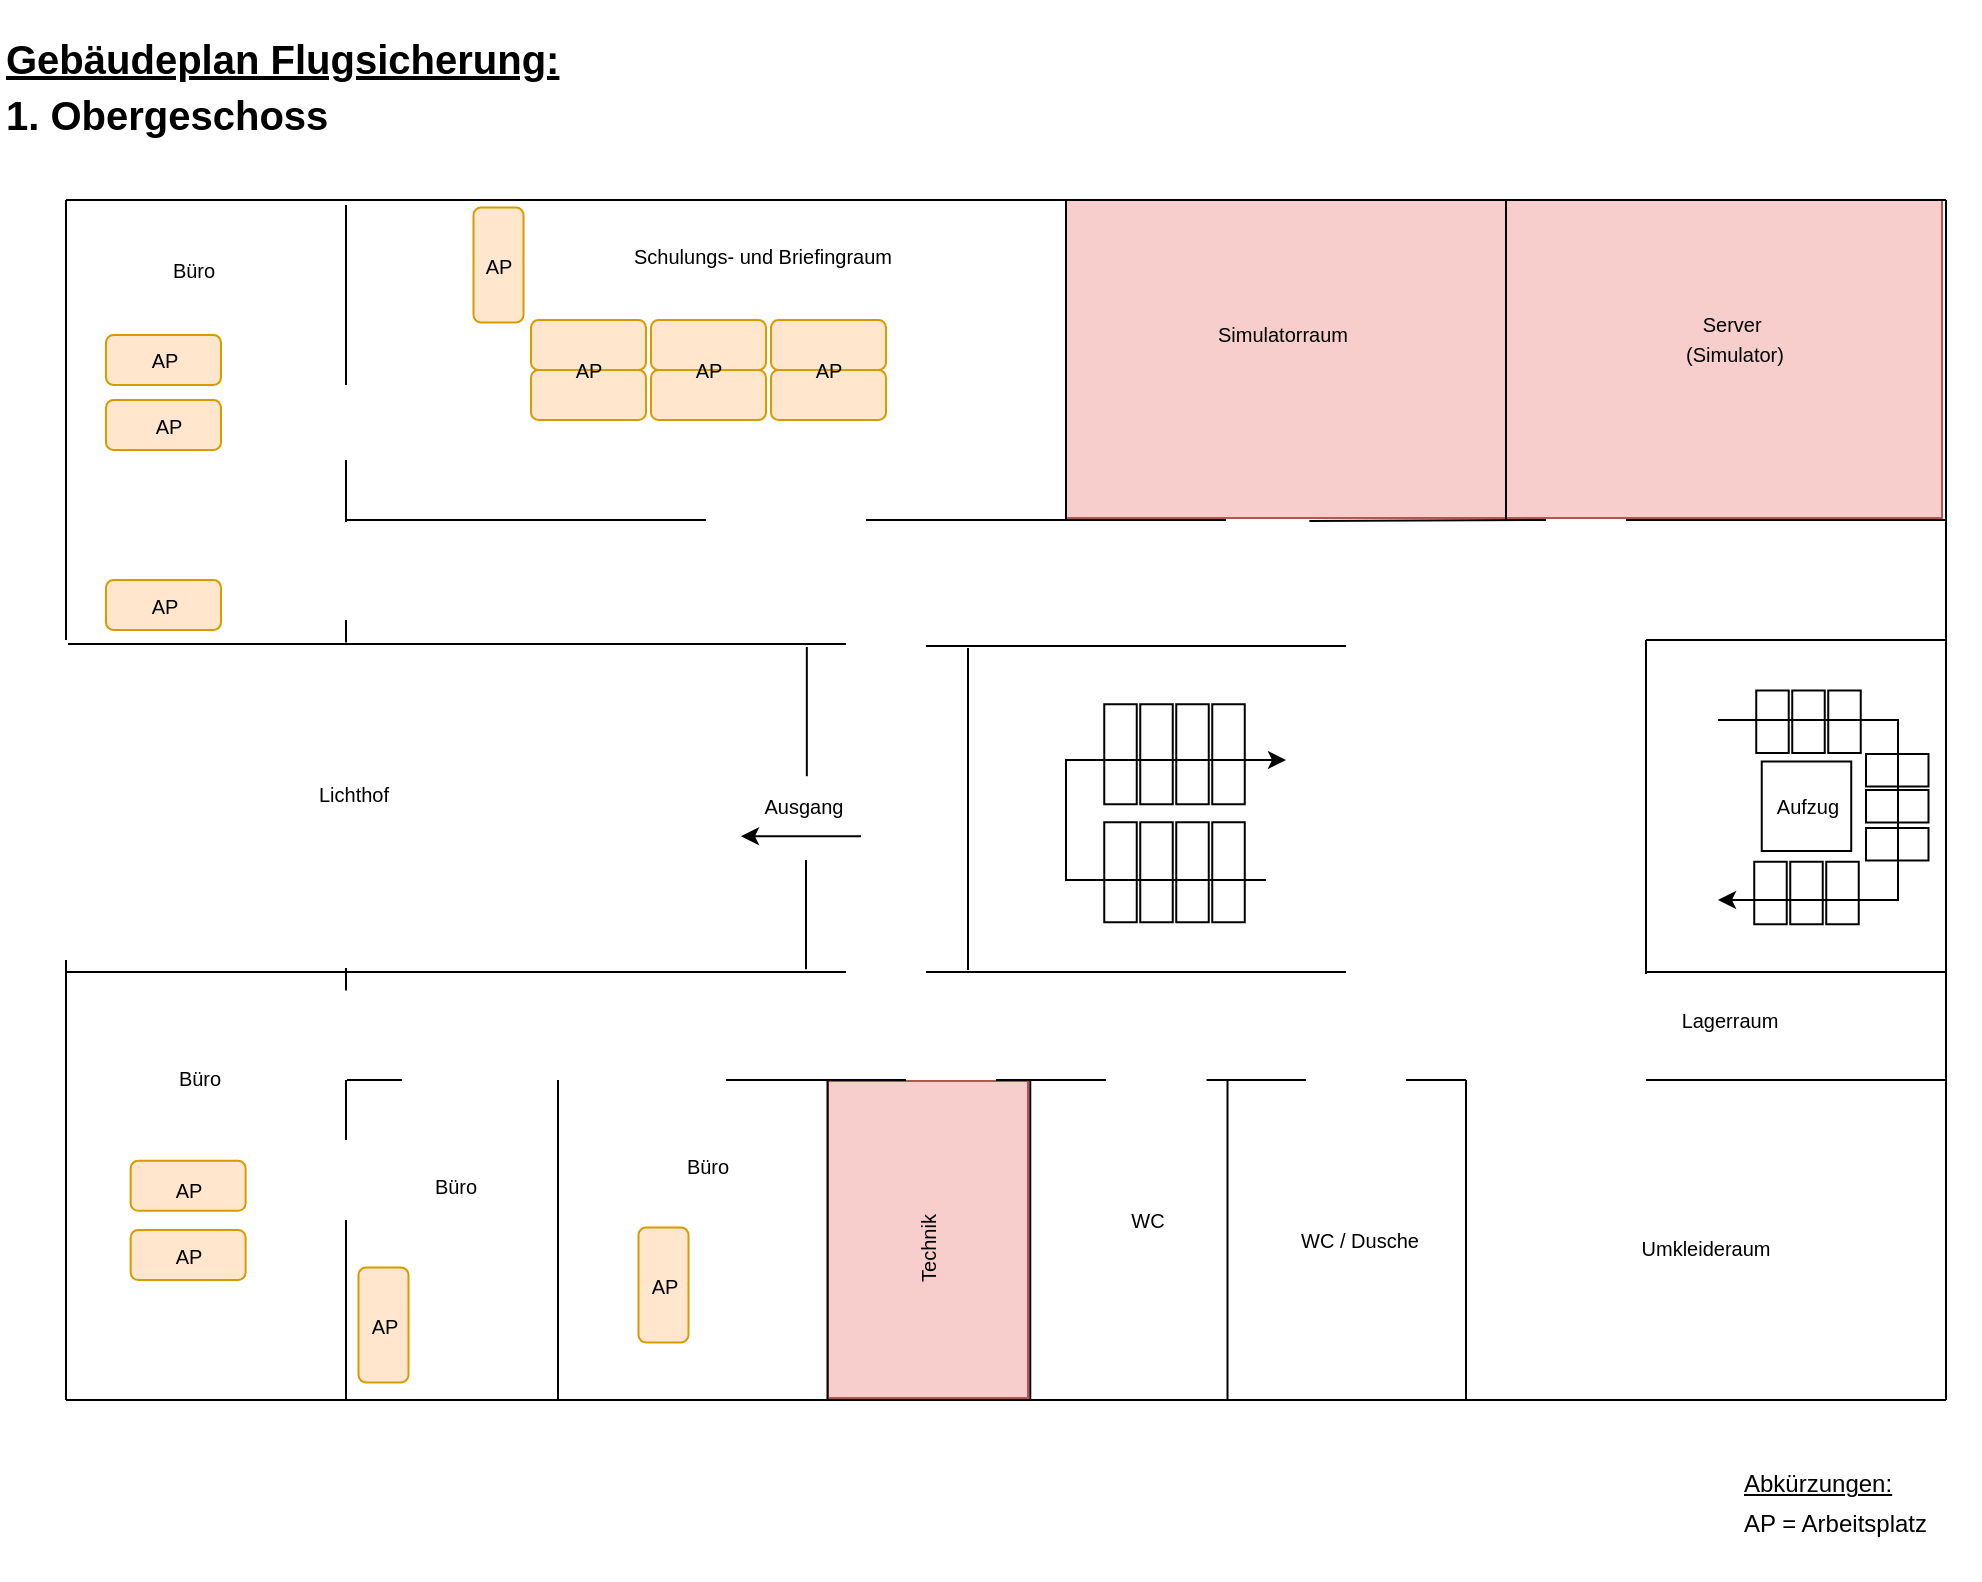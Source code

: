 <mxfile version="24.4.0" type="github">
  <diagram name="Seite-1" id="m-EhCa0xT_m6nLG5fBh4">
    <mxGraphModel dx="1393" dy="973" grid="0" gridSize="10" guides="1" tooltips="1" connect="1" arrows="1" fold="1" page="1" pageScale="1" pageWidth="1169" pageHeight="827" background="none" math="0" shadow="0">
      <root>
        <mxCell id="0" />
        <mxCell id="1" parent="0" />
        <mxCell id="M_NtczchCemp0i_9n3L9-1" value="" style="rounded=0;whiteSpace=wrap;html=1;fillColor=#f8cecc;strokeColor=#b85450;" vertex="1" parent="1">
          <mxGeometry x="501" y="560.5" width="100" height="158.5" as="geometry" />
        </mxCell>
        <mxCell id="yHXRWoZ45X54zwAD6NNp-1" value="" style="rounded=0;whiteSpace=wrap;html=1;fillColor=#f8cecc;strokeColor=#b85450;" parent="1" vertex="1">
          <mxGeometry x="620" y="120" width="438" height="159" as="geometry" />
        </mxCell>
        <mxCell id="KIMWCHP3J0_qmexjzcyg-1" value="" style="endArrow=none;html=1;rounded=0;strokeColor=#000000;" parent="1" edge="1">
          <mxGeometry width="50" height="50" relative="1" as="geometry">
            <mxPoint x="120" y="720" as="sourcePoint" />
            <mxPoint x="750" y="720" as="targetPoint" />
          </mxGeometry>
        </mxCell>
        <mxCell id="KIMWCHP3J0_qmexjzcyg-2" value="" style="endArrow=none;html=1;rounded=0;strokeColor=#000000;" parent="1" edge="1">
          <mxGeometry width="50" height="50" relative="1" as="geometry">
            <mxPoint x="120" y="120" as="sourcePoint" />
            <mxPoint x="1060" y="120" as="targetPoint" />
          </mxGeometry>
        </mxCell>
        <mxCell id="KIMWCHP3J0_qmexjzcyg-3" value="" style="endArrow=none;html=1;rounded=0;strokeColor=#000000;" parent="1" edge="1">
          <mxGeometry width="50" height="50" relative="1" as="geometry">
            <mxPoint x="750" y="720" as="sourcePoint" />
            <mxPoint x="1060" y="720" as="targetPoint" />
          </mxGeometry>
        </mxCell>
        <mxCell id="KIMWCHP3J0_qmexjzcyg-4" value="" style="endArrow=none;html=1;rounded=0;strokeColor=#000000;" parent="1" edge="1">
          <mxGeometry width="50" height="50" relative="1" as="geometry">
            <mxPoint x="120" y="120" as="sourcePoint" />
            <mxPoint x="120" y="340" as="targetPoint" />
          </mxGeometry>
        </mxCell>
        <mxCell id="KIMWCHP3J0_qmexjzcyg-5" value="" style="endArrow=none;html=1;rounded=0;strokeColor=#000000;" parent="1" edge="1">
          <mxGeometry width="50" height="50" relative="1" as="geometry">
            <mxPoint x="120" y="720" as="sourcePoint" />
            <mxPoint x="120" y="500" as="targetPoint" />
          </mxGeometry>
        </mxCell>
        <mxCell id="KIMWCHP3J0_qmexjzcyg-6" value="" style="endArrow=none;html=1;rounded=0;strokeColor=#000000;" parent="1" edge="1">
          <mxGeometry width="50" height="50" relative="1" as="geometry">
            <mxPoint x="1060" y="280" as="sourcePoint" />
            <mxPoint x="1060" y="720" as="targetPoint" />
          </mxGeometry>
        </mxCell>
        <mxCell id="KIMWCHP3J0_qmexjzcyg-7" value="" style="endArrow=none;html=1;rounded=0;strokeColor=#000000;" parent="1" edge="1">
          <mxGeometry width="50" height="50" relative="1" as="geometry">
            <mxPoint x="1060" y="280" as="sourcePoint" />
            <mxPoint x="1060" y="120" as="targetPoint" />
          </mxGeometry>
        </mxCell>
        <mxCell id="KIMWCHP3J0_qmexjzcyg-12" value="" style="rounded=0;whiteSpace=wrap;html=1;rotation=90;strokeColor=#000000;" parent="1" vertex="1">
          <mxGeometry x="676.25" y="389" width="50" height="16.25" as="geometry" />
        </mxCell>
        <mxCell id="KIMWCHP3J0_qmexjzcyg-14" value="" style="endArrow=none;html=1;rounded=0;strokeColor=#000000;" parent="1" edge="1">
          <mxGeometry width="50" height="50" relative="1" as="geometry">
            <mxPoint x="260" y="630" as="sourcePoint" />
            <mxPoint x="260" y="720" as="targetPoint" />
          </mxGeometry>
        </mxCell>
        <mxCell id="KIMWCHP3J0_qmexjzcyg-15" value="" style="endArrow=none;html=1;rounded=0;strokeColor=#000000;" parent="1" edge="1">
          <mxGeometry width="50" height="50" relative="1" as="geometry">
            <mxPoint x="260" y="560" as="sourcePoint" />
            <mxPoint x="260" y="590" as="targetPoint" />
          </mxGeometry>
        </mxCell>
        <mxCell id="KIMWCHP3J0_qmexjzcyg-16" value="" style="endArrow=none;html=1;rounded=0;strokeColor=#000000;" parent="1" edge="1">
          <mxGeometry width="50" height="50" relative="1" as="geometry">
            <mxPoint x="500.75" y="560" as="sourcePoint" />
            <mxPoint x="500.75" y="720" as="targetPoint" />
          </mxGeometry>
        </mxCell>
        <mxCell id="KIMWCHP3J0_qmexjzcyg-17" value="" style="endArrow=none;html=1;rounded=0;strokeColor=#000000;" parent="1" edge="1">
          <mxGeometry width="50" height="50" relative="1" as="geometry">
            <mxPoint x="602.13" y="560" as="sourcePoint" />
            <mxPoint x="602.13" y="720" as="targetPoint" />
          </mxGeometry>
        </mxCell>
        <mxCell id="KIMWCHP3J0_qmexjzcyg-18" value="" style="endArrow=none;html=1;rounded=0;strokeColor=#000000;" parent="1" edge="1">
          <mxGeometry width="50" height="50" relative="1" as="geometry">
            <mxPoint x="260" y="122.5" as="sourcePoint" />
            <mxPoint x="260" y="212.5" as="targetPoint" />
          </mxGeometry>
        </mxCell>
        <mxCell id="KIMWCHP3J0_qmexjzcyg-19" value="" style="endArrow=none;html=1;rounded=0;strokeColor=#000000;" parent="1" edge="1">
          <mxGeometry width="50" height="50" relative="1" as="geometry">
            <mxPoint x="260" y="250" as="sourcePoint" />
            <mxPoint x="260" y="281" as="targetPoint" />
          </mxGeometry>
        </mxCell>
        <mxCell id="KIMWCHP3J0_qmexjzcyg-20" value="" style="endArrow=none;html=1;rounded=0;strokeColor=#000000;" parent="1" edge="1">
          <mxGeometry width="50" height="50" relative="1" as="geometry">
            <mxPoint x="620" y="120" as="sourcePoint" />
            <mxPoint x="620" y="280" as="targetPoint" />
          </mxGeometry>
        </mxCell>
        <mxCell id="KIMWCHP3J0_qmexjzcyg-21" value="" style="endArrow=none;html=1;rounded=0;strokeColor=#000000;" parent="1" edge="1">
          <mxGeometry width="50" height="50" relative="1" as="geometry">
            <mxPoint x="980" y="280" as="sourcePoint" />
            <mxPoint x="900" y="280" as="targetPoint" />
          </mxGeometry>
        </mxCell>
        <mxCell id="KIMWCHP3J0_qmexjzcyg-23" value="" style="endArrow=none;html=1;rounded=0;strokeColor=#000000;" parent="1" edge="1">
          <mxGeometry width="50" height="50" relative="1" as="geometry">
            <mxPoint x="820" y="560" as="sourcePoint" />
            <mxPoint x="820" y="720" as="targetPoint" />
          </mxGeometry>
        </mxCell>
        <mxCell id="KIMWCHP3J0_qmexjzcyg-26" value="" style="endArrow=none;html=1;rounded=0;strokeColor=#000000;" parent="1" edge="1">
          <mxGeometry width="50" height="50" relative="1" as="geometry">
            <mxPoint x="120" y="506" as="sourcePoint" />
            <mxPoint x="510" y="506" as="targetPoint" />
          </mxGeometry>
        </mxCell>
        <mxCell id="KIMWCHP3J0_qmexjzcyg-27" value="" style="endArrow=none;html=1;rounded=0;strokeColor=#000000;" parent="1" edge="1">
          <mxGeometry width="50" height="50" relative="1" as="geometry">
            <mxPoint x="490" y="504.62" as="sourcePoint" />
            <mxPoint x="490" y="450" as="targetPoint" />
          </mxGeometry>
        </mxCell>
        <mxCell id="KIMWCHP3J0_qmexjzcyg-28" value="" style="endArrow=none;html=1;rounded=0;strokeColor=#000000;" parent="1" edge="1">
          <mxGeometry width="50" height="50" relative="1" as="geometry">
            <mxPoint x="550" y="343" as="sourcePoint" />
            <mxPoint x="760" y="343" as="targetPoint" />
          </mxGeometry>
        </mxCell>
        <mxCell id="KIMWCHP3J0_qmexjzcyg-29" value="" style="endArrow=none;html=1;rounded=0;strokeColor=#000000;" parent="1" edge="1">
          <mxGeometry width="50" height="50" relative="1" as="geometry">
            <mxPoint x="260" y="280" as="sourcePoint" />
            <mxPoint x="440" y="280" as="targetPoint" />
          </mxGeometry>
        </mxCell>
        <mxCell id="KIMWCHP3J0_qmexjzcyg-30" value="" style="endArrow=none;html=1;rounded=0;strokeColor=#000000;" parent="1" edge="1">
          <mxGeometry width="50" height="50" relative="1" as="geometry">
            <mxPoint x="520" y="280" as="sourcePoint" />
            <mxPoint x="700" y="280" as="targetPoint" />
          </mxGeometry>
        </mxCell>
        <mxCell id="KIMWCHP3J0_qmexjzcyg-31" value="" style="endArrow=none;html=1;rounded=0;strokeColor=#000000;" parent="1" edge="1">
          <mxGeometry width="50" height="50" relative="1" as="geometry">
            <mxPoint x="260" y="341.25" as="sourcePoint" />
            <mxPoint x="260" y="330" as="targetPoint" />
          </mxGeometry>
        </mxCell>
        <mxCell id="KIMWCHP3J0_qmexjzcyg-39" value="" style="endArrow=none;html=1;rounded=0;strokeColor=#000000;" parent="1" edge="1">
          <mxGeometry width="50" height="50" relative="1" as="geometry">
            <mxPoint x="550" y="506" as="sourcePoint" />
            <mxPoint x="760" y="506" as="targetPoint" />
          </mxGeometry>
        </mxCell>
        <mxCell id="KIMWCHP3J0_qmexjzcyg-40" value="" style="endArrow=none;html=1;rounded=0;strokeColor=#000000;" parent="1" edge="1">
          <mxGeometry width="50" height="50" relative="1" as="geometry">
            <mxPoint x="571" y="505" as="sourcePoint" />
            <mxPoint x="571" y="344" as="targetPoint" />
          </mxGeometry>
        </mxCell>
        <mxCell id="KIMWCHP3J0_qmexjzcyg-41" value="" style="endArrow=none;html=1;rounded=0;strokeColor=#000000;" parent="1" edge="1">
          <mxGeometry width="50" height="50" relative="1" as="geometry">
            <mxPoint x="260.5" y="560" as="sourcePoint" />
            <mxPoint x="288" y="560" as="targetPoint" />
          </mxGeometry>
        </mxCell>
        <mxCell id="KIMWCHP3J0_qmexjzcyg-42" value="" style="endArrow=none;html=1;rounded=0;strokeColor=#000000;" parent="1" edge="1">
          <mxGeometry width="50" height="50" relative="1" as="geometry">
            <mxPoint x="450" y="560" as="sourcePoint" />
            <mxPoint x="521" y="560" as="targetPoint" />
          </mxGeometry>
        </mxCell>
        <mxCell id="KIMWCHP3J0_qmexjzcyg-45" value="" style="endArrow=none;html=1;rounded=0;strokeColor=#000000;" parent="1" edge="1">
          <mxGeometry width="50" height="50" relative="1" as="geometry">
            <mxPoint x="540" y="560" as="sourcePoint" />
            <mxPoint x="520" y="560" as="targetPoint" />
          </mxGeometry>
        </mxCell>
        <mxCell id="KIMWCHP3J0_qmexjzcyg-46" value="" style="endArrow=none;html=1;rounded=0;strokeColor=#000000;" parent="1" edge="1">
          <mxGeometry width="50" height="50" relative="1" as="geometry">
            <mxPoint x="640" y="560" as="sourcePoint" />
            <mxPoint x="600" y="560" as="targetPoint" />
          </mxGeometry>
        </mxCell>
        <mxCell id="KIMWCHP3J0_qmexjzcyg-47" value="" style="endArrow=none;html=1;rounded=0;strokeColor=#000000;" parent="1" edge="1">
          <mxGeometry width="50" height="50" relative="1" as="geometry">
            <mxPoint x="730" y="560" as="sourcePoint" />
            <mxPoint x="690.25" y="560" as="targetPoint" />
            <Array as="points">
              <mxPoint x="740" y="560" />
            </Array>
          </mxGeometry>
        </mxCell>
        <mxCell id="KIMWCHP3J0_qmexjzcyg-48" value="" style="endArrow=none;html=1;rounded=0;strokeColor=#000000;" parent="1" edge="1">
          <mxGeometry width="50" height="50" relative="1" as="geometry">
            <mxPoint x="605" y="560" as="sourcePoint" />
            <mxPoint x="585" y="560" as="targetPoint" />
          </mxGeometry>
        </mxCell>
        <mxCell id="KIMWCHP3J0_qmexjzcyg-49" value="" style="rounded=0;whiteSpace=wrap;html=1;rotation=90;strokeColor=#000000;" parent="1" vertex="1">
          <mxGeometry x="676.25" y="448" width="50" height="16.25" as="geometry" />
        </mxCell>
        <mxCell id="KIMWCHP3J0_qmexjzcyg-51" value="" style="rounded=0;whiteSpace=wrap;html=1;rotation=90;strokeColor=#000000;" parent="1" vertex="1">
          <mxGeometry x="658.25" y="389" width="50" height="16.25" as="geometry" />
        </mxCell>
        <mxCell id="KIMWCHP3J0_qmexjzcyg-52" value="" style="rounded=0;whiteSpace=wrap;html=1;rotation=90;strokeColor=#000000;" parent="1" vertex="1">
          <mxGeometry x="658.25" y="448" width="50" height="16.25" as="geometry" />
        </mxCell>
        <mxCell id="KIMWCHP3J0_qmexjzcyg-53" value="" style="rounded=0;whiteSpace=wrap;html=1;rotation=90;strokeColor=#000000;" parent="1" vertex="1">
          <mxGeometry x="640.25" y="389" width="50" height="16.25" as="geometry" />
        </mxCell>
        <mxCell id="KIMWCHP3J0_qmexjzcyg-54" value="" style="rounded=0;whiteSpace=wrap;html=1;rotation=90;strokeColor=#000000;" parent="1" vertex="1">
          <mxGeometry x="640.25" y="448" width="50" height="16.25" as="geometry" />
        </mxCell>
        <mxCell id="KIMWCHP3J0_qmexjzcyg-55" value="" style="rounded=0;whiteSpace=wrap;html=1;rotation=90;strokeColor=#000000;" parent="1" vertex="1">
          <mxGeometry x="622.25" y="448" width="50" height="16.25" as="geometry" />
        </mxCell>
        <mxCell id="KIMWCHP3J0_qmexjzcyg-56" value="" style="rounded=0;whiteSpace=wrap;html=1;rotation=90;strokeColor=#000000;" parent="1" vertex="1">
          <mxGeometry x="622.25" y="389" width="50" height="16.25" as="geometry" />
        </mxCell>
        <mxCell id="KIMWCHP3J0_qmexjzcyg-57" value="" style="endArrow=classic;html=1;rounded=0;" parent="1" edge="1">
          <mxGeometry width="50" height="50" relative="1" as="geometry">
            <mxPoint x="720" y="460" as="sourcePoint" />
            <mxPoint x="730" y="400" as="targetPoint" />
            <Array as="points">
              <mxPoint x="620" y="460" />
              <mxPoint x="620" y="400" />
            </Array>
          </mxGeometry>
        </mxCell>
        <mxCell id="KIMWCHP3J0_qmexjzcyg-58" value="" style="endArrow=none;html=1;rounded=0;strokeColor=#000000;" parent="1" edge="1">
          <mxGeometry width="50" height="50" relative="1" as="geometry">
            <mxPoint x="820" y="560" as="sourcePoint" />
            <mxPoint x="790" y="560" as="targetPoint" />
          </mxGeometry>
        </mxCell>
        <mxCell id="KIMWCHP3J0_qmexjzcyg-59" value="" style="endArrow=none;html=1;rounded=0;strokeColor=#000000;" parent="1" edge="1">
          <mxGeometry width="50" height="50" relative="1" as="geometry">
            <mxPoint x="1060" y="560" as="sourcePoint" />
            <mxPoint x="910" y="560" as="targetPoint" />
          </mxGeometry>
        </mxCell>
        <mxCell id="KIMWCHP3J0_qmexjzcyg-60" value="" style="endArrow=none;html=1;rounded=0;strokeColor=#000000;" parent="1" edge="1">
          <mxGeometry width="50" height="50" relative="1" as="geometry">
            <mxPoint x="910" y="506" as="sourcePoint" />
            <mxPoint x="1060" y="506" as="targetPoint" />
          </mxGeometry>
        </mxCell>
        <mxCell id="KIMWCHP3J0_qmexjzcyg-70" value="" style="rounded=0;whiteSpace=wrap;html=1;rotation=90;strokeColor=#000000;" parent="1" vertex="1">
          <mxGeometry x="956.62" y="458.38" width="31.25" height="16.25" as="geometry" />
        </mxCell>
        <mxCell id="KIMWCHP3J0_qmexjzcyg-71" value="" style="rounded=0;whiteSpace=wrap;html=1;rotation=90;strokeColor=#000000;" parent="1" vertex="1">
          <mxGeometry x="992.62" y="458.38" width="31.25" height="16.25" as="geometry" />
        </mxCell>
        <mxCell id="KIMWCHP3J0_qmexjzcyg-72" value="" style="rounded=0;whiteSpace=wrap;html=1;rotation=90;strokeColor=#000000;" parent="1" vertex="1">
          <mxGeometry x="957.62" y="372.75" width="31.25" height="16.25" as="geometry" />
        </mxCell>
        <mxCell id="KIMWCHP3J0_qmexjzcyg-73" value="" style="rounded=0;whiteSpace=wrap;html=1;rotation=90;strokeColor=#000000;" parent="1" vertex="1">
          <mxGeometry x="975.62" y="372.75" width="31.25" height="16.25" as="geometry" />
        </mxCell>
        <mxCell id="KIMWCHP3J0_qmexjzcyg-74" value="" style="rounded=0;whiteSpace=wrap;html=1;rotation=90;strokeColor=#000000;" parent="1" vertex="1">
          <mxGeometry x="993.62" y="372.75" width="31.25" height="16.25" as="geometry" />
        </mxCell>
        <mxCell id="KIMWCHP3J0_qmexjzcyg-75" value="" style="rounded=0;whiteSpace=wrap;html=1;rotation=-180;strokeColor=#000000;" parent="1" vertex="1">
          <mxGeometry x="1020" y="397" width="31.25" height="16.25" as="geometry" />
        </mxCell>
        <mxCell id="KIMWCHP3J0_qmexjzcyg-76" value="" style="rounded=0;whiteSpace=wrap;html=1;rotation=-180;strokeColor=#000000;" parent="1" vertex="1">
          <mxGeometry x="1020" y="415" width="31.25" height="16.25" as="geometry" />
        </mxCell>
        <mxCell id="KIMWCHP3J0_qmexjzcyg-77" value="" style="rounded=0;whiteSpace=wrap;html=1;rotation=-180;strokeColor=#000000;" parent="1" vertex="1">
          <mxGeometry x="1020" y="434" width="31.25" height="16.25" as="geometry" />
        </mxCell>
        <mxCell id="KIMWCHP3J0_qmexjzcyg-78" value="" style="whiteSpace=wrap;html=1;aspect=fixed;strokeColor=#000000;" parent="1" vertex="1">
          <mxGeometry x="967.87" y="400.75" width="44.75" height="44.75" as="geometry" />
        </mxCell>
        <mxCell id="KIMWCHP3J0_qmexjzcyg-62" value="" style="rounded=0;whiteSpace=wrap;html=1;rotation=90;strokeColor=#000000;" parent="1" vertex="1">
          <mxGeometry x="974.62" y="458.38" width="31.25" height="16.25" as="geometry" />
        </mxCell>
        <mxCell id="KIMWCHP3J0_qmexjzcyg-69" value="" style="endArrow=classic;html=1;rounded=0;" parent="1" edge="1">
          <mxGeometry width="50" height="50" relative="1" as="geometry">
            <mxPoint x="946" y="380" as="sourcePoint" />
            <mxPoint x="946" y="470" as="targetPoint" />
            <Array as="points">
              <mxPoint x="1036" y="380" />
              <mxPoint x="1036" y="420" />
              <mxPoint x="1036" y="470" />
            </Array>
          </mxGeometry>
        </mxCell>
        <mxCell id="KIMWCHP3J0_qmexjzcyg-79" value="" style="endArrow=none;html=1;rounded=0;strokeColor=#000000;" parent="1" edge="1">
          <mxGeometry width="50" height="50" relative="1" as="geometry">
            <mxPoint x="980" y="280" as="sourcePoint" />
            <mxPoint x="1060" y="280" as="targetPoint" />
          </mxGeometry>
        </mxCell>
        <mxCell id="KIMWCHP3J0_qmexjzcyg-80" value="" style="endArrow=none;html=1;rounded=0;strokeColor=#000000;" parent="1" edge="1">
          <mxGeometry width="50" height="50" relative="1" as="geometry">
            <mxPoint x="910" y="340" as="sourcePoint" />
            <mxPoint x="910" y="507" as="targetPoint" />
          </mxGeometry>
        </mxCell>
        <mxCell id="KIMWCHP3J0_qmexjzcyg-82" value="" style="endArrow=none;html=1;rounded=0;strokeColor=#000000;" parent="1" edge="1">
          <mxGeometry width="50" height="50" relative="1" as="geometry">
            <mxPoint x="910" y="340" as="sourcePoint" />
            <mxPoint x="1060" y="340" as="targetPoint" />
          </mxGeometry>
        </mxCell>
        <mxCell id="KIMWCHP3J0_qmexjzcyg-88" value="" style="endArrow=none;html=1;rounded=0;strokeColor=#000000;" parent="1" source="KIMWCHP3J0_qmexjzcyg-78" edge="1">
          <mxGeometry width="50" height="50" relative="1" as="geometry">
            <mxPoint x="1000" y="410" as="sourcePoint" />
            <mxPoint x="1012.62" y="400.75" as="targetPoint" />
          </mxGeometry>
        </mxCell>
        <mxCell id="KIMWCHP3J0_qmexjzcyg-89" value="&lt;font style=&quot;font-size: 10px;&quot;&gt;Aufzug&lt;/font&gt;" style="text;html=1;align=center;verticalAlign=middle;whiteSpace=wrap;rounded=0;" parent="1" vertex="1">
          <mxGeometry x="961.24" y="408.12" width="60" height="30" as="geometry" />
        </mxCell>
        <mxCell id="KIMWCHP3J0_qmexjzcyg-92" value="" style="rounded=1;whiteSpace=wrap;html=1;rotation=0;fillColor=#ffe6cc;strokeColor=#d79b00;" parent="1" vertex="1">
          <mxGeometry x="152.32" y="600.43" width="57.5" height="25" as="geometry" />
        </mxCell>
        <mxCell id="KIMWCHP3J0_qmexjzcyg-93" value="" style="rounded=1;whiteSpace=wrap;html=1;rotation=-90;fillColor=#ffe6cc;strokeColor=#d79b00;" parent="1" vertex="1">
          <mxGeometry x="250" y="670" width="57.5" height="25" as="geometry" />
        </mxCell>
        <mxCell id="KIMWCHP3J0_qmexjzcyg-95" value="" style="rounded=1;whiteSpace=wrap;html=1;rotation=-90;fillColor=#ffe6cc;strokeColor=#d79b00;" parent="1" vertex="1">
          <mxGeometry x="390" y="650" width="57.5" height="25" as="geometry" />
        </mxCell>
        <mxCell id="KIMWCHP3J0_qmexjzcyg-98" value="" style="rounded=1;whiteSpace=wrap;html=1;rotation=0;fillColor=#ffe6cc;strokeColor=#d79b00;" parent="1" vertex="1">
          <mxGeometry x="352.5" y="180" width="57.5" height="25" as="geometry" />
        </mxCell>
        <mxCell id="KIMWCHP3J0_qmexjzcyg-99" value="" style="rounded=1;whiteSpace=wrap;html=1;rotation=0;fillColor=#ffe6cc;strokeColor=#d79b00;" parent="1" vertex="1">
          <mxGeometry x="140" y="310" width="57.5" height="25" as="geometry" />
        </mxCell>
        <mxCell id="KIMWCHP3J0_qmexjzcyg-100" value="&lt;font style=&quot;font-size: 10px;&quot;&gt;Umkleideraum&lt;/font&gt;" style="text;html=1;align=center;verticalAlign=middle;whiteSpace=wrap;rounded=0;" parent="1" vertex="1">
          <mxGeometry x="891.8" y="618" width="96.07" height="52" as="geometry" />
        </mxCell>
        <mxCell id="KIMWCHP3J0_qmexjzcyg-102" value="&lt;font size=&quot;1&quot;&gt;Technik&lt;/font&gt;" style="text;html=1;align=center;verticalAlign=middle;whiteSpace=wrap;rounded=0;rotation=-90;" parent="1" vertex="1">
          <mxGeometry x="489.25" y="596" width="123.5" height="96" as="geometry" />
        </mxCell>
        <mxCell id="KIMWCHP3J0_qmexjzcyg-103" value="&lt;font size=&quot;1&quot;&gt;WC / Dusche&lt;/font&gt;" style="text;html=1;align=center;verticalAlign=middle;whiteSpace=wrap;rounded=0;" parent="1" vertex="1">
          <mxGeometry x="726.25" y="620" width="82.13" height="40" as="geometry" />
        </mxCell>
        <mxCell id="KIMWCHP3J0_qmexjzcyg-106" value="&lt;font size=&quot;1&quot;&gt;Simulatorraum&lt;/font&gt;" style="text;html=1;align=center;verticalAlign=middle;whiteSpace=wrap;rounded=0;" parent="1" vertex="1">
          <mxGeometry x="682" y="162" width="92.75" height="50.5" as="geometry" />
        </mxCell>
        <mxCell id="KIMWCHP3J0_qmexjzcyg-110" value="&lt;font size=&quot;1&quot;&gt;Büro&lt;/font&gt;" style="text;html=1;align=center;verticalAlign=middle;whiteSpace=wrap;rounded=0;" parent="1" vertex="1">
          <mxGeometry x="274" y="592.93" width="82.13" height="40" as="geometry" />
        </mxCell>
        <mxCell id="KIMWCHP3J0_qmexjzcyg-122" value="&lt;font style=&quot;font-size: 10px;&quot;&gt;AP&lt;/font&gt;" style="text;html=1;align=center;verticalAlign=middle;whiteSpace=wrap;rounded=0;" parent="1" vertex="1">
          <mxGeometry x="247.5" y="662.5" width="62.5" height="40" as="geometry" />
        </mxCell>
        <mxCell id="O3IytstbGXjEz7u2lYzV-2" value="&lt;font style=&quot;font-size: 10px;&quot;&gt;Lagerraum&lt;/font&gt;" style="text;html=1;align=center;verticalAlign=middle;whiteSpace=wrap;rounded=0;" parent="1" vertex="1">
          <mxGeometry x="911.49" y="510" width="82.13" height="40" as="geometry" />
        </mxCell>
        <mxCell id="O3IytstbGXjEz7u2lYzV-3" value="" style="endArrow=none;html=1;rounded=0;strokeColor=#000000;" parent="1" edge="1">
          <mxGeometry width="50" height="50" relative="1" as="geometry">
            <mxPoint x="700.75" y="560" as="sourcePoint" />
            <mxPoint x="700.75" y="720" as="targetPoint" />
          </mxGeometry>
        </mxCell>
        <mxCell id="O3IytstbGXjEz7u2lYzV-4" value="&lt;font size=&quot;1&quot;&gt;WC&lt;/font&gt;" style="text;html=1;align=center;verticalAlign=middle;whiteSpace=wrap;rounded=0;" parent="1" vertex="1">
          <mxGeometry x="620" y="610" width="82.13" height="40" as="geometry" />
        </mxCell>
        <mxCell id="O3IytstbGXjEz7u2lYzV-5" value="" style="endArrow=none;html=1;rounded=0;strokeColor=#000000;" parent="1" edge="1">
          <mxGeometry width="50" height="50" relative="1" as="geometry">
            <mxPoint x="121" y="342" as="sourcePoint" />
            <mxPoint x="510" y="342" as="targetPoint" />
          </mxGeometry>
        </mxCell>
        <mxCell id="O3IytstbGXjEz7u2lYzV-7" value="" style="rounded=1;whiteSpace=wrap;html=1;rotation=0;fillColor=#ffe6cc;strokeColor=#d79b00;" parent="1" vertex="1">
          <mxGeometry x="140" y="220" width="57.5" height="25" as="geometry" />
        </mxCell>
        <mxCell id="O3IytstbGXjEz7u2lYzV-8" value="" style="rounded=1;whiteSpace=wrap;html=1;rotation=0;fillColor=#ffe6cc;strokeColor=#d79b00;" parent="1" vertex="1">
          <mxGeometry x="140" y="187.5" width="57.5" height="25" as="geometry" />
        </mxCell>
        <mxCell id="xPXoXiLltfBJ4mXjuAgU-1" value="" style="rounded=1;whiteSpace=wrap;html=1;rotation=0;fillColor=#ffe6cc;strokeColor=#d79b00;" parent="1" vertex="1">
          <mxGeometry x="412.5" y="180" width="57.5" height="25" as="geometry" />
        </mxCell>
        <mxCell id="xPXoXiLltfBJ4mXjuAgU-2" value="" style="rounded=1;whiteSpace=wrap;html=1;rotation=0;fillColor=#ffe6cc;strokeColor=#d79b00;" parent="1" vertex="1">
          <mxGeometry x="472.5" y="180" width="57.5" height="25" as="geometry" />
        </mxCell>
        <mxCell id="xPXoXiLltfBJ4mXjuAgU-3" value="" style="rounded=1;whiteSpace=wrap;html=1;rotation=0;fillColor=#ffe6cc;strokeColor=#d79b00;" parent="1" vertex="1">
          <mxGeometry x="352.5" y="205" width="57.5" height="25" as="geometry" />
        </mxCell>
        <mxCell id="xPXoXiLltfBJ4mXjuAgU-4" value="" style="rounded=1;whiteSpace=wrap;html=1;rotation=0;fillColor=#ffe6cc;strokeColor=#d79b00;" parent="1" vertex="1">
          <mxGeometry x="412.5" y="205" width="57.5" height="25" as="geometry" />
        </mxCell>
        <mxCell id="xPXoXiLltfBJ4mXjuAgU-5" value="" style="rounded=1;whiteSpace=wrap;html=1;rotation=0;fillColor=#ffe6cc;strokeColor=#d79b00;" parent="1" vertex="1">
          <mxGeometry x="472.5" y="205" width="57.5" height="25" as="geometry" />
        </mxCell>
        <mxCell id="xPXoXiLltfBJ4mXjuAgU-7" value="" style="rounded=1;whiteSpace=wrap;html=1;rotation=-90;fillColor=#ffe6cc;strokeColor=#d79b00;" parent="1" vertex="1">
          <mxGeometry x="307.5" y="140" width="57.5" height="25" as="geometry" />
        </mxCell>
        <mxCell id="KIMWCHP3J0_qmexjzcyg-120" value="&lt;font style=&quot;font-size: 10px;&quot;&gt;AP&lt;/font&gt;" style="text;html=1;align=center;verticalAlign=middle;whiteSpace=wrap;rounded=0;" parent="1" vertex="1">
          <mxGeometry x="137.5" y="180" width="62.5" height="40" as="geometry" />
        </mxCell>
        <mxCell id="O3IytstbGXjEz7u2lYzV-6" value="&lt;font style=&quot;font-size: 10px;&quot;&gt;AP&lt;/font&gt;" style="text;html=1;align=center;verticalAlign=middle;whiteSpace=wrap;rounded=0;" parent="1" vertex="1">
          <mxGeometry x="140" y="212.5" width="62.5" height="40" as="geometry" />
        </mxCell>
        <mxCell id="xPXoXiLltfBJ4mXjuAgU-8" value="&lt;font style=&quot;font-size: 10px;&quot;&gt;AP&lt;/font&gt;" style="text;html=1;align=center;verticalAlign=middle;whiteSpace=wrap;rounded=0;" parent="1" vertex="1">
          <mxGeometry x="137.5" y="302.5" width="62.5" height="40" as="geometry" />
        </mxCell>
        <mxCell id="xPXoXiLltfBJ4mXjuAgU-9" value="&lt;font style=&quot;font-size: 10px;&quot;&gt;AP&lt;/font&gt;" style="text;html=1;align=center;verticalAlign=middle;whiteSpace=wrap;rounded=0;" parent="1" vertex="1">
          <mxGeometry x="305" y="132.5" width="62.5" height="40" as="geometry" />
        </mxCell>
        <mxCell id="xPXoXiLltfBJ4mXjuAgU-10" value="&lt;font style=&quot;font-size: 10px;&quot;&gt;AP&lt;/font&gt;" style="text;html=1;align=center;verticalAlign=middle;whiteSpace=wrap;rounded=0;" parent="1" vertex="1">
          <mxGeometry x="350" y="184.5" width="62.5" height="40" as="geometry" />
        </mxCell>
        <mxCell id="xPXoXiLltfBJ4mXjuAgU-11" value="&lt;font style=&quot;font-size: 10px;&quot;&gt;AP&lt;/font&gt;" style="text;html=1;align=center;verticalAlign=middle;whiteSpace=wrap;rounded=0;" parent="1" vertex="1">
          <mxGeometry x="470" y="184.5" width="62.5" height="40" as="geometry" />
        </mxCell>
        <mxCell id="xPXoXiLltfBJ4mXjuAgU-13" value="" style="rounded=1;whiteSpace=wrap;html=1;rotation=0;fillColor=#ffe6cc;strokeColor=#d79b00;" parent="1" vertex="1">
          <mxGeometry x="152.32" y="635" width="57.5" height="25" as="geometry" />
        </mxCell>
        <mxCell id="xPXoXiLltfBJ4mXjuAgU-14" value="" style="endArrow=none;html=1;rounded=0;strokeColor=#000000;" parent="1" edge="1">
          <mxGeometry width="50" height="50" relative="1" as="geometry">
            <mxPoint x="260" y="515.25" as="sourcePoint" />
            <mxPoint x="260" y="504" as="targetPoint" />
          </mxGeometry>
        </mxCell>
        <mxCell id="xPXoXiLltfBJ4mXjuAgU-15" value="" style="endArrow=none;html=1;rounded=0;strokeColor=#000000;" parent="1" edge="1">
          <mxGeometry width="50" height="50" relative="1" as="geometry">
            <mxPoint x="366" y="560" as="sourcePoint" />
            <mxPoint x="366" y="720" as="targetPoint" />
          </mxGeometry>
        </mxCell>
        <mxCell id="xPXoXiLltfBJ4mXjuAgU-16" value="&lt;font style=&quot;font-size: 10px;&quot;&gt;AP&lt;/font&gt;" style="text;html=1;align=center;verticalAlign=middle;whiteSpace=wrap;rounded=0;" parent="1" vertex="1">
          <mxGeometry x="149.82" y="595" width="62.5" height="40" as="geometry" />
        </mxCell>
        <mxCell id="xPXoXiLltfBJ4mXjuAgU-17" value="&lt;font style=&quot;font-size: 10px;&quot;&gt;AP&lt;/font&gt;" style="text;html=1;align=center;verticalAlign=middle;whiteSpace=wrap;rounded=0;" parent="1" vertex="1">
          <mxGeometry x="149.82" y="627.5" width="62.5" height="40" as="geometry" />
        </mxCell>
        <mxCell id="xPXoXiLltfBJ4mXjuAgU-18" value="&lt;font style=&quot;font-size: 10px;&quot;&gt;AP&lt;/font&gt;" style="text;html=1;align=center;verticalAlign=middle;whiteSpace=wrap;rounded=0;" parent="1" vertex="1">
          <mxGeometry x="387.5" y="642.5" width="62.5" height="40" as="geometry" />
        </mxCell>
        <mxCell id="xPXoXiLltfBJ4mXjuAgU-23" value="" style="endArrow=none;html=1;rounded=0;strokeColor=#000000;" parent="1" edge="1">
          <mxGeometry width="50" height="50" relative="1" as="geometry">
            <mxPoint x="490.41" y="408.12" as="sourcePoint" />
            <mxPoint x="490.41" y="343.5" as="targetPoint" />
          </mxGeometry>
        </mxCell>
        <mxCell id="xPXoXiLltfBJ4mXjuAgU-24" value="&lt;font style=&quot;font-size: 10px;&quot;&gt;Ausgang&lt;/font&gt;" style="text;html=1;align=center;verticalAlign=middle;whiteSpace=wrap;rounded=0;" parent="1" vertex="1">
          <mxGeometry x="447.5" y="403.12" width="82.13" height="40" as="geometry" />
        </mxCell>
        <mxCell id="xPXoXiLltfBJ4mXjuAgU-25" value="" style="endArrow=classic;html=1;rounded=0;strokeColor=#000000;" parent="1" edge="1">
          <mxGeometry width="50" height="50" relative="1" as="geometry">
            <mxPoint x="517.5" y="438.12" as="sourcePoint" />
            <mxPoint x="457.5" y="438.12" as="targetPoint" />
          </mxGeometry>
        </mxCell>
        <mxCell id="xPXoXiLltfBJ4mXjuAgU-26" value="&lt;font style=&quot;font-size: 10px;&quot;&gt;Lichthof&lt;/font&gt;" style="text;html=1;align=center;verticalAlign=middle;whiteSpace=wrap;rounded=0;" parent="1" vertex="1">
          <mxGeometry x="222.87" y="397" width="82.13" height="40" as="geometry" />
        </mxCell>
        <mxCell id="xPXoXiLltfBJ4mXjuAgU-27" value="&lt;font size=&quot;1&quot;&gt;Büro&lt;/font&gt;" style="text;html=1;align=center;verticalAlign=middle;whiteSpace=wrap;rounded=0;" parent="1" vertex="1">
          <mxGeometry x="146" y="539" width="82.13" height="40" as="geometry" />
        </mxCell>
        <mxCell id="xPXoXiLltfBJ4mXjuAgU-28" value="&lt;font size=&quot;1&quot;&gt;Büro&lt;/font&gt;" style="text;html=1;align=center;verticalAlign=middle;whiteSpace=wrap;rounded=0;" parent="1" vertex="1">
          <mxGeometry x="400.18" y="583" width="82.13" height="40" as="geometry" />
        </mxCell>
        <mxCell id="xPXoXiLltfBJ4mXjuAgU-29" value="" style="endArrow=none;html=1;rounded=0;strokeColor=#000000;" parent="1" edge="1">
          <mxGeometry width="50" height="50" relative="1" as="geometry">
            <mxPoint x="741.68" y="280.5" as="sourcePoint" />
            <mxPoint x="860" y="280" as="targetPoint" />
          </mxGeometry>
        </mxCell>
        <mxCell id="xPXoXiLltfBJ4mXjuAgU-30" value="" style="endArrow=none;html=1;rounded=0;strokeColor=#000000;" parent="1" edge="1">
          <mxGeometry width="50" height="50" relative="1" as="geometry">
            <mxPoint x="840" y="120" as="sourcePoint" />
            <mxPoint x="840" y="280" as="targetPoint" />
          </mxGeometry>
        </mxCell>
        <mxCell id="xPXoXiLltfBJ4mXjuAgU-31" value="&lt;font size=&quot;1&quot;&gt;Server&amp;nbsp;&lt;/font&gt;&lt;div&gt;&lt;font size=&quot;1&quot;&gt;(Simulator)&lt;/font&gt;&lt;/div&gt;" style="text;html=1;align=center;verticalAlign=middle;whiteSpace=wrap;rounded=0;" parent="1" vertex="1">
          <mxGeometry x="907" y="162" width="94.51" height="53.5" as="geometry" />
        </mxCell>
        <mxCell id="QxowUI9bqqgZ1dx-RXyt-52" value="&lt;font style=&quot;font-size: 12px;&quot;&gt;&lt;u&gt;Abkürzungen:&lt;/u&gt;&lt;/font&gt;&lt;div&gt;&lt;font style=&quot;font-size: 12px;&quot;&gt;AP = Arbeitsplatz&lt;/font&gt;&lt;/div&gt;" style="text;strokeColor=none;fillColor=none;html=1;align=left;verticalAlign=middle;whiteSpace=wrap;rounded=0;fontSize=16;" parent="1" vertex="1">
          <mxGeometry x="956.62" y="730" width="120" height="80" as="geometry" />
        </mxCell>
        <mxCell id="QxowUI9bqqgZ1dx-RXyt-53" value="&lt;font style=&quot;font-size: 20px;&quot;&gt;&lt;b&gt;&lt;u&gt;Gebäudeplan Flugsicherung:&lt;/u&gt;&lt;/b&gt;&lt;/font&gt;&lt;div style=&quot;font-size: 20px; line-height: 160%;&quot;&gt;&lt;font style=&quot;font-size: 20px;&quot;&gt;&lt;b&gt;1. Obergeschoss&lt;/b&gt;&lt;/font&gt;&lt;/div&gt;" style="text;strokeColor=none;fillColor=none;html=1;align=left;verticalAlign=middle;whiteSpace=wrap;rounded=0;fontSize=16;" parent="1" vertex="1">
          <mxGeometry x="87.5" y="20" width="300" height="90" as="geometry" />
        </mxCell>
        <mxCell id="Y6qQWoh7LPXuzszrGLgN-1" value="&lt;font style=&quot;font-size: 10px;&quot;&gt;AP&lt;/font&gt;" style="text;html=1;align=center;verticalAlign=middle;whiteSpace=wrap;rounded=0;" parent="1" vertex="1">
          <mxGeometry x="410" y="184.5" width="62.5" height="40" as="geometry" />
        </mxCell>
        <mxCell id="Y6qQWoh7LPXuzszrGLgN-2" value="&lt;font size=&quot;1&quot;&gt;Büro&lt;/font&gt;" style="text;html=1;align=center;verticalAlign=middle;whiteSpace=wrap;rounded=0;" parent="1" vertex="1">
          <mxGeometry x="143" y="135" width="82.13" height="40" as="geometry" />
        </mxCell>
        <mxCell id="Y6qQWoh7LPXuzszrGLgN-3" value="&lt;font size=&quot;1&quot;&gt;Schulungs- und Briefingraum&lt;/font&gt;" style="text;html=1;align=center;verticalAlign=middle;whiteSpace=wrap;rounded=0;" parent="1" vertex="1">
          <mxGeometry x="390" y="125" width="157" height="45" as="geometry" />
        </mxCell>
      </root>
    </mxGraphModel>
  </diagram>
</mxfile>
